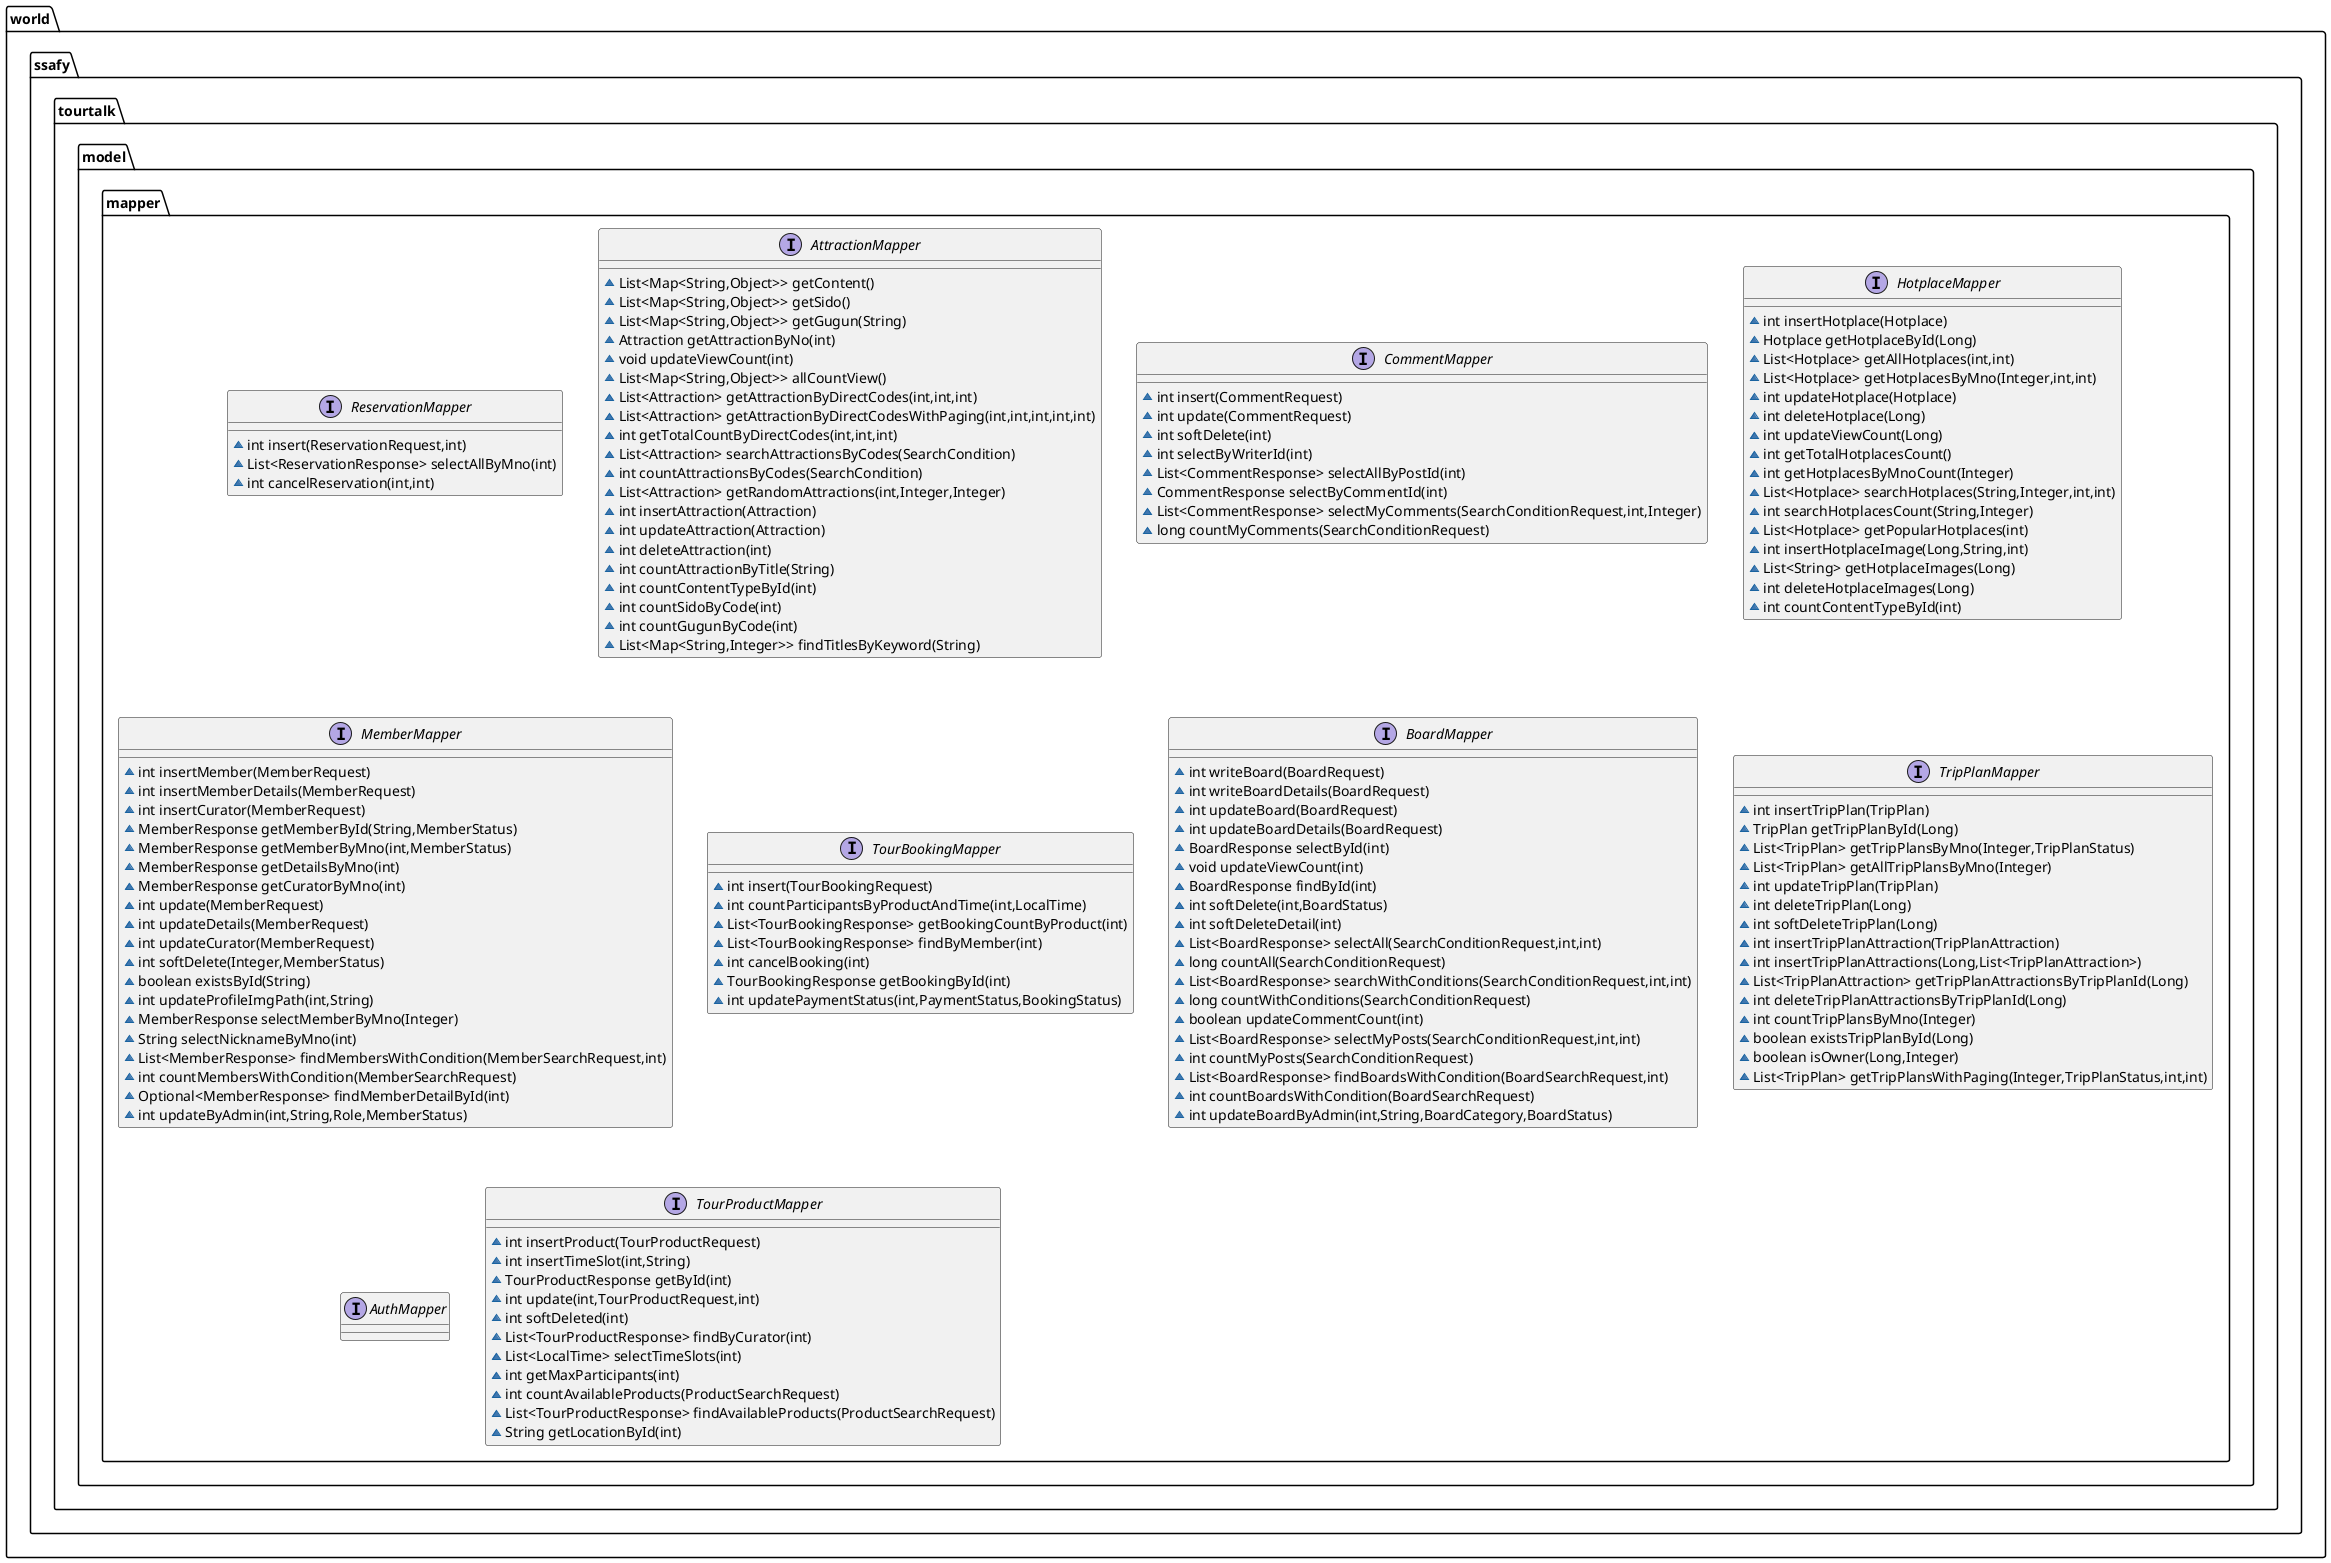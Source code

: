 @startuml
interface world.ssafy.tourtalk.model.mapper.ReservationMapper {
~ int insert(ReservationRequest,int)
~ List<ReservationResponse> selectAllByMno(int)
~ int cancelReservation(int,int)
}

interface world.ssafy.tourtalk.model.mapper.AttractionMapper {
~ List<Map<String,Object>> getContent()
~ List<Map<String,Object>> getSido()
~ List<Map<String,Object>> getGugun(String)
~ Attraction getAttractionByNo(int)
~ void updateViewCount(int)
~ List<Map<String,Object>> allCountView()
~ List<Attraction> getAttractionByDirectCodes(int,int,int)
~ List<Attraction> getAttractionByDirectCodesWithPaging(int,int,int,int,int)
~ int getTotalCountByDirectCodes(int,int,int)
~ List<Attraction> searchAttractionsByCodes(SearchCondition)
~ int countAttractionsByCodes(SearchCondition)
~ List<Attraction> getRandomAttractions(int,Integer,Integer)
~ int insertAttraction(Attraction)
~ int updateAttraction(Attraction)
~ int deleteAttraction(int)
~ int countAttractionByTitle(String)
~ int countContentTypeById(int)
~ int countSidoByCode(int)
~ int countGugunByCode(int)
~ List<Map<String,Integer>> findTitlesByKeyword(String)
}

interface world.ssafy.tourtalk.model.mapper.CommentMapper {
~ int insert(CommentRequest)
~ int update(CommentRequest)
~ int softDelete(int)
~ int selectByWriterId(int)
~ List<CommentResponse> selectAllByPostId(int)
~ CommentResponse selectByCommentId(int)
~ List<CommentResponse> selectMyComments(SearchConditionRequest,int,Integer)
~ long countMyComments(SearchConditionRequest)
}

interface world.ssafy.tourtalk.model.mapper.HotplaceMapper {
~ int insertHotplace(Hotplace)
~ Hotplace getHotplaceById(Long)
~ List<Hotplace> getAllHotplaces(int,int)
~ List<Hotplace> getHotplacesByMno(Integer,int,int)
~ int updateHotplace(Hotplace)
~ int deleteHotplace(Long)
~ int updateViewCount(Long)
~ int getTotalHotplacesCount()
~ int getHotplacesByMnoCount(Integer)
~ List<Hotplace> searchHotplaces(String,Integer,int,int)
~ int searchHotplacesCount(String,Integer)
~ List<Hotplace> getPopularHotplaces(int)
~ int insertHotplaceImage(Long,String,int)
~ List<String> getHotplaceImages(Long)
~ int deleteHotplaceImages(Long)
~ int countContentTypeById(int)
}

interface world.ssafy.tourtalk.model.mapper.MemberMapper {
~ int insertMember(MemberRequest)
~ int insertMemberDetails(MemberRequest)
~ int insertCurator(MemberRequest)
~ MemberResponse getMemberById(String,MemberStatus)
~ MemberResponse getMemberByMno(int,MemberStatus)
~ MemberResponse getDetailsByMno(int)
~ MemberResponse getCuratorByMno(int)
~ int update(MemberRequest)
~ int updateDetails(MemberRequest)
~ int updateCurator(MemberRequest)
~ int softDelete(Integer,MemberStatus)
~ boolean existsById(String)
~ int updateProfileImgPath(int,String)
~ MemberResponse selectMemberByMno(Integer)
~ String selectNicknameByMno(int)
~ List<MemberResponse> findMembersWithCondition(MemberSearchRequest,int)
~ int countMembersWithCondition(MemberSearchRequest)
~ Optional<MemberResponse> findMemberDetailById(int)
~ int updateByAdmin(int,String,Role,MemberStatus)
}

interface world.ssafy.tourtalk.model.mapper.TourBookingMapper {
~ int insert(TourBookingRequest)
~ int countParticipantsByProductAndTime(int,LocalTime)
~ List<TourBookingResponse> getBookingCountByProduct(int)
~ List<TourBookingResponse> findByMember(int)
~ int cancelBooking(int)
~ TourBookingResponse getBookingById(int)
~ int updatePaymentStatus(int,PaymentStatus,BookingStatus)
}

interface world.ssafy.tourtalk.model.mapper.BoardMapper {
~ int writeBoard(BoardRequest)
~ int writeBoardDetails(BoardRequest)
~ int updateBoard(BoardRequest)
~ int updateBoardDetails(BoardRequest)
~ BoardResponse selectById(int)
~ void updateViewCount(int)
~ BoardResponse findById(int)
~ int softDelete(int,BoardStatus)
~ int softDeleteDetail(int)
~ List<BoardResponse> selectAll(SearchConditionRequest,int,int)
~ long countAll(SearchConditionRequest)
~ List<BoardResponse> searchWithConditions(SearchConditionRequest,int,int)
~ long countWithConditions(SearchConditionRequest)
~ boolean updateCommentCount(int)
~ List<BoardResponse> selectMyPosts(SearchConditionRequest,int,int)
~ int countMyPosts(SearchConditionRequest)
~ List<BoardResponse> findBoardsWithCondition(BoardSearchRequest,int)
~ int countBoardsWithCondition(BoardSearchRequest)
~ int updateBoardByAdmin(int,String,BoardCategory,BoardStatus)
}

interface world.ssafy.tourtalk.model.mapper.TripPlanMapper {
~ int insertTripPlan(TripPlan)
~ TripPlan getTripPlanById(Long)
~ List<TripPlan> getTripPlansByMno(Integer,TripPlanStatus)
~ List<TripPlan> getAllTripPlansByMno(Integer)
~ int updateTripPlan(TripPlan)
~ int deleteTripPlan(Long)
~ int softDeleteTripPlan(Long)
~ int insertTripPlanAttraction(TripPlanAttraction)
~ int insertTripPlanAttractions(Long,List<TripPlanAttraction>)
~ List<TripPlanAttraction> getTripPlanAttractionsByTripPlanId(Long)
~ int deleteTripPlanAttractionsByTripPlanId(Long)
~ int countTripPlansByMno(Integer)
~ boolean existsTripPlanById(Long)
~ boolean isOwner(Long,Integer)
~ List<TripPlan> getTripPlansWithPaging(Integer,TripPlanStatus,int,int)
}

interface world.ssafy.tourtalk.model.mapper.AuthMapper {
}
interface world.ssafy.tourtalk.model.mapper.TourProductMapper {
~ int insertProduct(TourProductRequest)
~ int insertTimeSlot(int,String)
~ TourProductResponse getById(int)
~ int update(int,TourProductRequest,int)
~ int softDeleted(int)
~ List<TourProductResponse> findByCurator(int)
~ List<LocalTime> selectTimeSlots(int)
~ int getMaxParticipants(int)
~ int countAvailableProducts(ProductSearchRequest)
~ List<TourProductResponse> findAvailableProducts(ProductSearchRequest)
~ String getLocationById(int)
}

@enduml